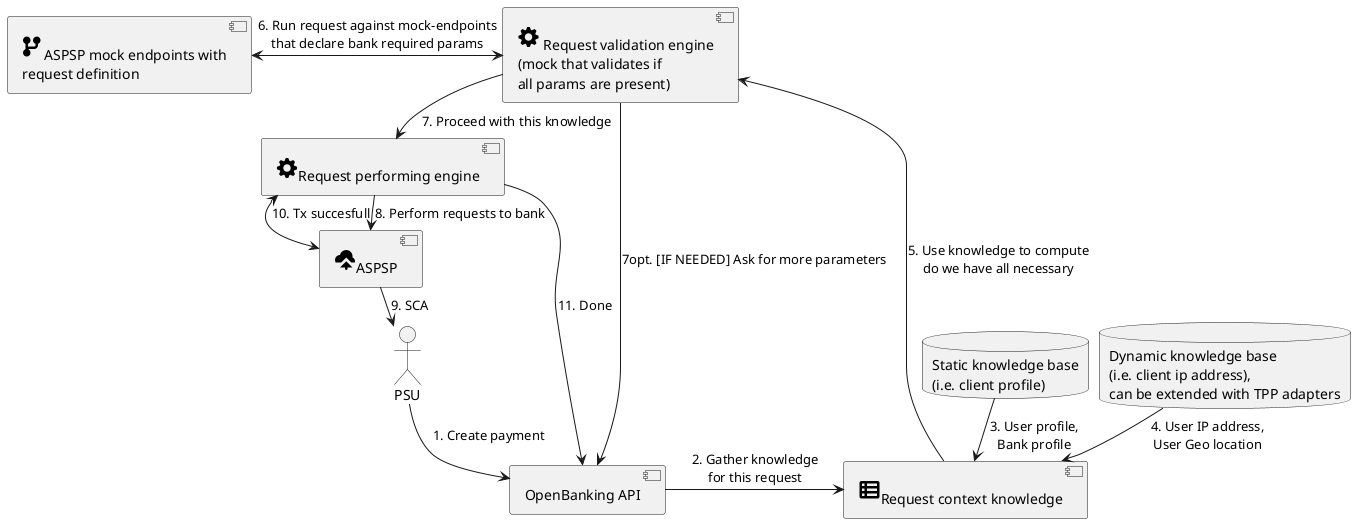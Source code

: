@startuml
skinparam nodesep 10
skinparam ranksep 10
'left to right direction

actor PSU
component "OpenBanking API" as OBA
database "Static knowledge base\n(i.e. client profile)" as SKB
database "Dynamic knowledge base\n(i.e. client ip address),\ncan be extended with TPP adapters" as DKB
component "<size:30><&spreadsheet></size>Request context knowledge" as knowledge
component "<size:30><&cog></size> Request validation engine\n(mock that validates if\nall params are present)" as mockEngine
component "<size:30><&cog></size>Request performing engine" as engine
component "<size:30><&cloud-upload></size>ASPSP" as ASPSP
component "<size:30><&fork></size>ASPSP mock endpoints with\nrequest definition" as ASPSPMock

PSU --> OBA : 1. Create payment
OBA -> knowledge : 2. Gather knowledge\nfor this request
SKB --> knowledge : 3. User profile,\nBank profile
DKB --> knowledge : 4. User IP address,\nUser Geo location
knowledge --> mockEngine : 5. Use knowledge to compute\ndo we have all necessary
mockEngine <-left-> ASPSPMock : 6. Run request against mock-endpoints\nthat declare bank required params
mockEngine --> OBA : 7opt. [IF NEEDED] Ask for more parameters
mockEngine --> engine : 7. Proceed with this knowledge
engine -> ASPSP : 8. Perform requests to bank
ASPSP --> PSU : 9. SCA
ASPSP <-down-> engine : 10. Tx succesfull
engine --> OBA : 11. Done
@enduml